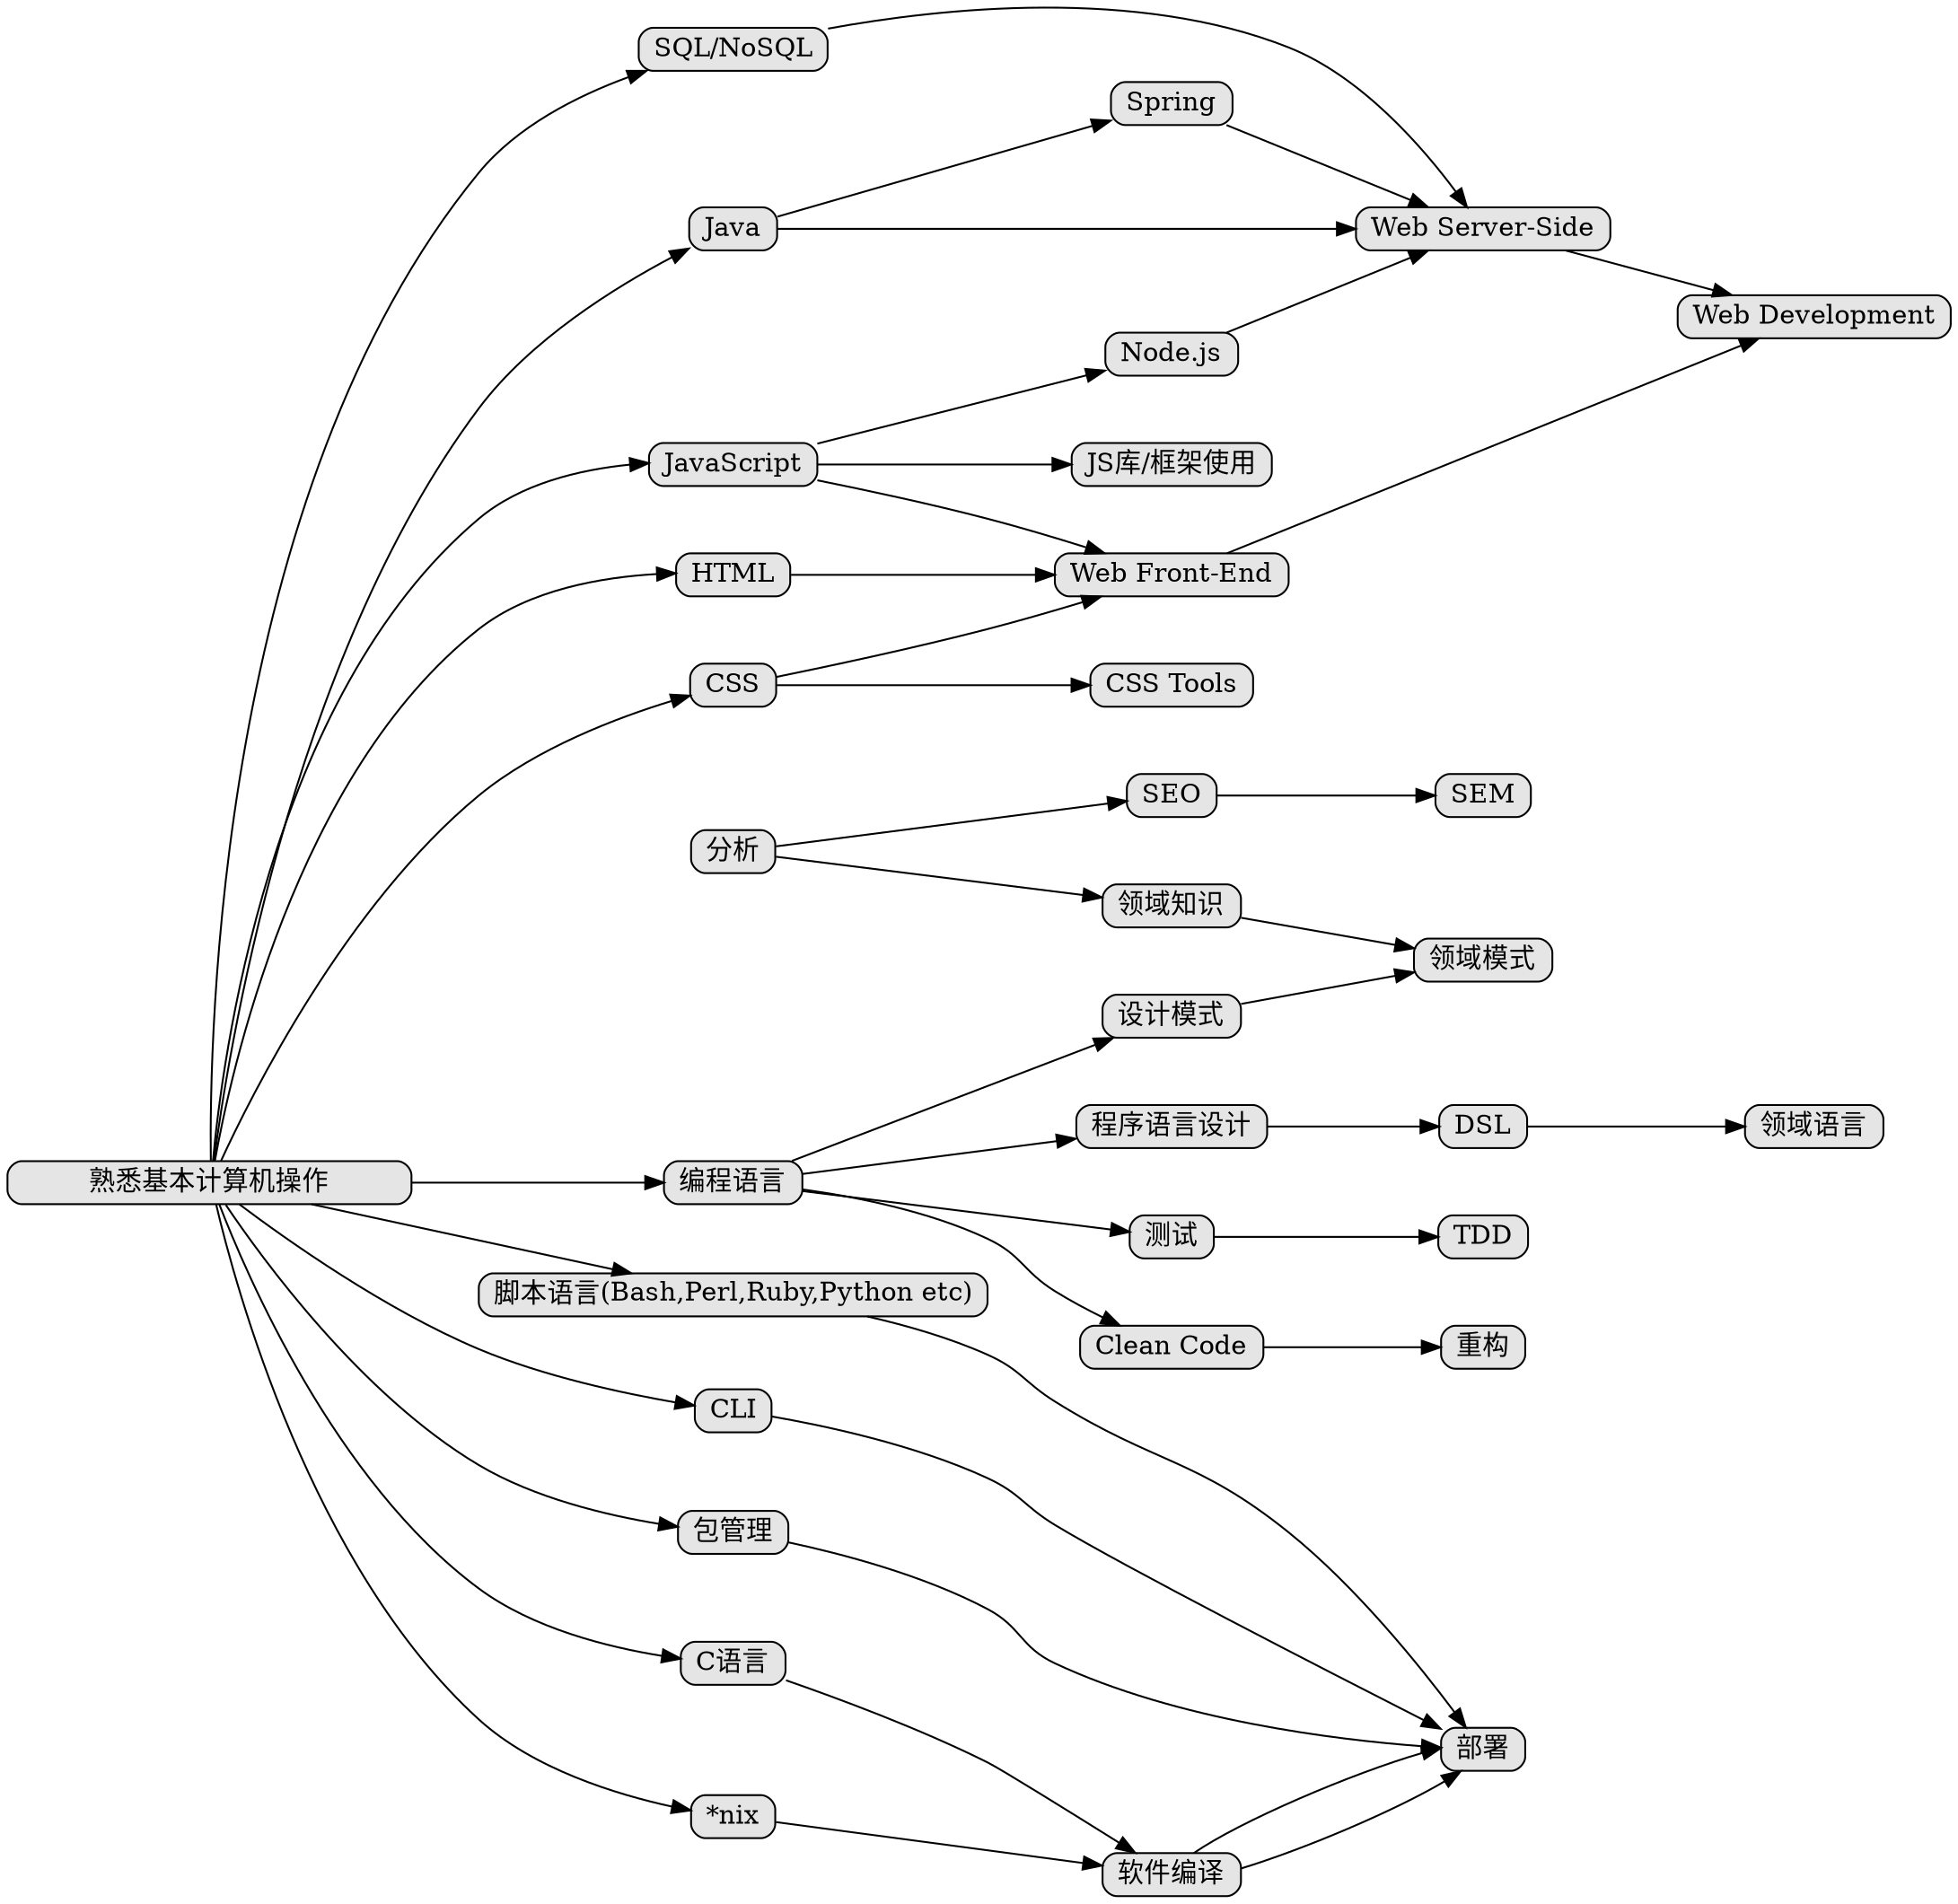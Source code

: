 digraph tree
{
    nodesep=0.5;
    charset="UTF-8";
    rankdir=LR;
    fixedsize=true;
    node [style="rounded,filled", width=0, height=0, shape=box, fillcolor="#E5E5E5", concentrate=true]

    computer [label="熟悉基本计算机操作" shape=box, width=3]
    computer -> "Java" -> "Web Server-Side"
    "Java" -> "Spring" -> "Web Server-Side"
    computer -> "JavaScript" -> "Web Front-End"
    computer -> "HTML" -> "Web Front-End"
    computer -> "CSS" -> "Web Front-End"
    "CSS" -> "CSS Tools"
    "JavaScript" -> "Node.js" -> "Web Server-Side"
    "JavaScript" -> "JS库/框架使用"
    computer -> "SQL/NoSQL" -> "Web Server-Side"
    "Web Server-Side" -> "Web Development"
    "Web Front-End" -> "Web Development"

    computer -> "编程语言"
    "编程语言" -> "设计模式" -> "领域模式"
    "编程语言" -> "测试"
    "测试" -> "TDD"
    "编程语言" -> "Clean Code"
    "Clean Code" -> "重构"
    "分析" -> "领域知识" -> "领域模式"
    "分析" -> "SEO" -> "SEM"
    "编程语言" -> "程序语言设计" -> "DSL" -> "领域语言"

    computer -> "包管理" -> "部署"
    computer -> "CLI" -> "部署"
    computer -> "脚本语言(Bash,Perl,Ruby,Python etc)" -> "部署"
    computer -> "*nix" -> "软件编译" -> "部署"
    computer -> "C语言" -> "软件编译" -> "部署"
}
